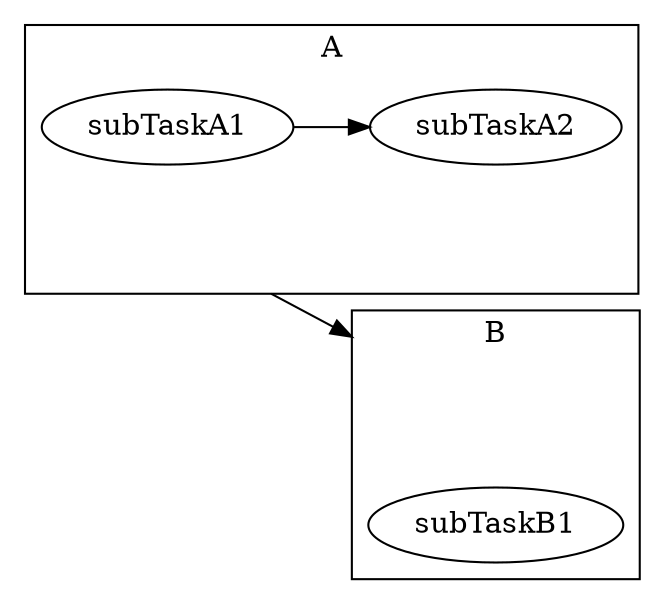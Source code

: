 digraph dg {
    compound=true;
    rankdir=LR;
    subgraph clusterA {
        label="A"
        shapeA[shape="none"][style="invis"][label=""];
        subTaskA1;
        subTaskA2;

        subTaskA1 -> subTaskA2;
    }
    subgraph clusterB {
        label="B"
        shapeB[shape="none"][style="invis"][label=""];
        subTaskB1;
    }

    shapeA -> shapeB [ltail="clusterA"][lhead="clusterB"];
}
